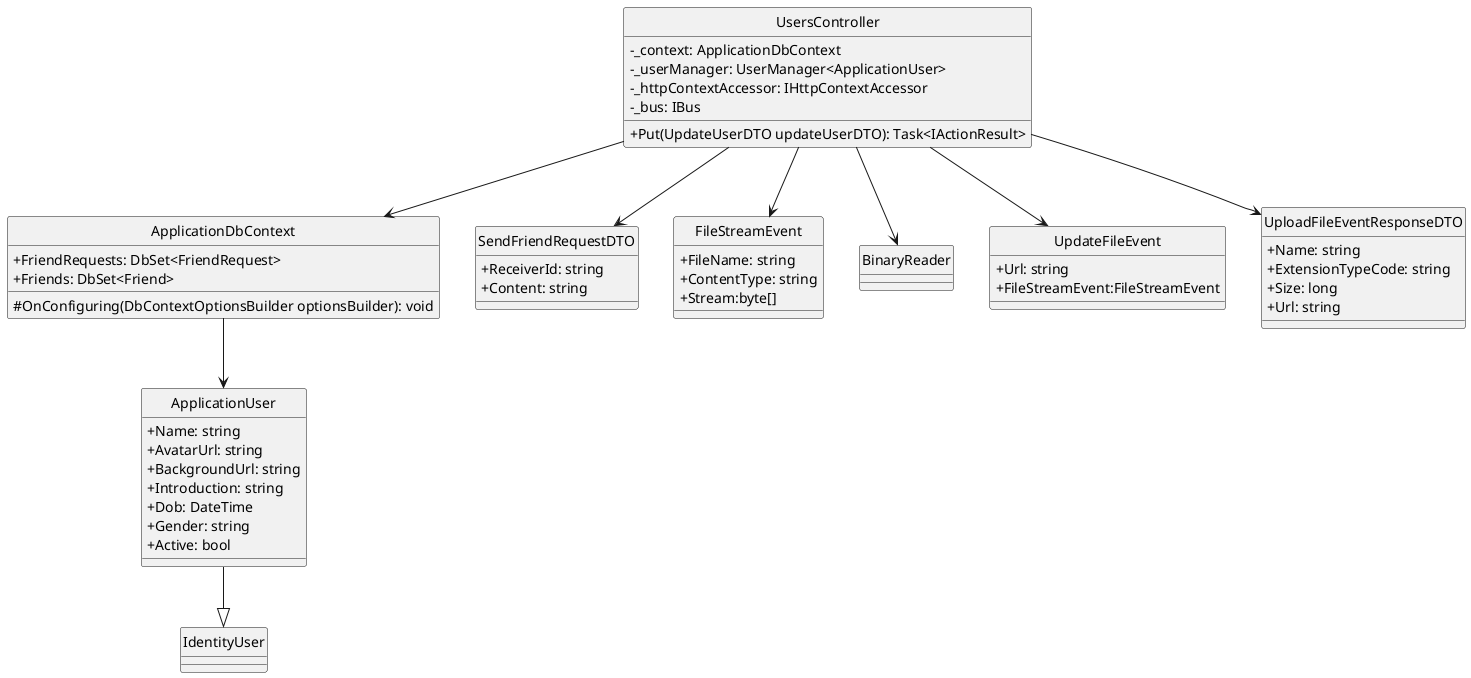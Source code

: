 @startuml updateUser
hide circle
skinparam classAttributeIconSize 0
class UsersController {
    - _context: ApplicationDbContext
    - _userManager: UserManager<ApplicationUser>
    - _httpContextAccessor: IHttpContextAccessor
    - _bus: IBus
    + Put(UpdateUserDTO updateUserDTO): Task<IActionResult>
}

class ApplicationDbContext {
    +FriendRequests: DbSet<FriendRequest>
    +Friends: DbSet<Friend>
    #OnConfiguring(DbContextOptionsBuilder optionsBuilder): void
}


class SendFriendRequestDTO {
    +ReceiverId: string
    +Content: string
}

class FileStreamEvent
{
    +FileName: string
    +ContentType: string
    +Stream:byte[]
}
class BinaryReader
class UpdateFileEvent{
    +Url: string
    +FileStreamEvent:FileStreamEvent
}

class UploadFileEventResponseDTO{
    +Name: string
    +ExtensionTypeCode: string
    +Size: long
    +Url: string
}

class ApplicationUser {
    +Name: string
    +AvatarUrl: string
    +BackgroundUrl: string
    +Introduction: string
    +Dob: DateTime
    +Gender: string
    +Active: bool
}

class IdentityUser

UsersController --> ApplicationDbContext
UsersController --> SendFriendRequestDTO
UsersController --> BinaryReader
UsersController --> FileStreamEvent
UsersController --> UpdateFileEvent
UsersController --> UploadFileEventResponseDTO
ApplicationDbContext --> ApplicationUser
ApplicationUser --|> IdentityUser
@enduml